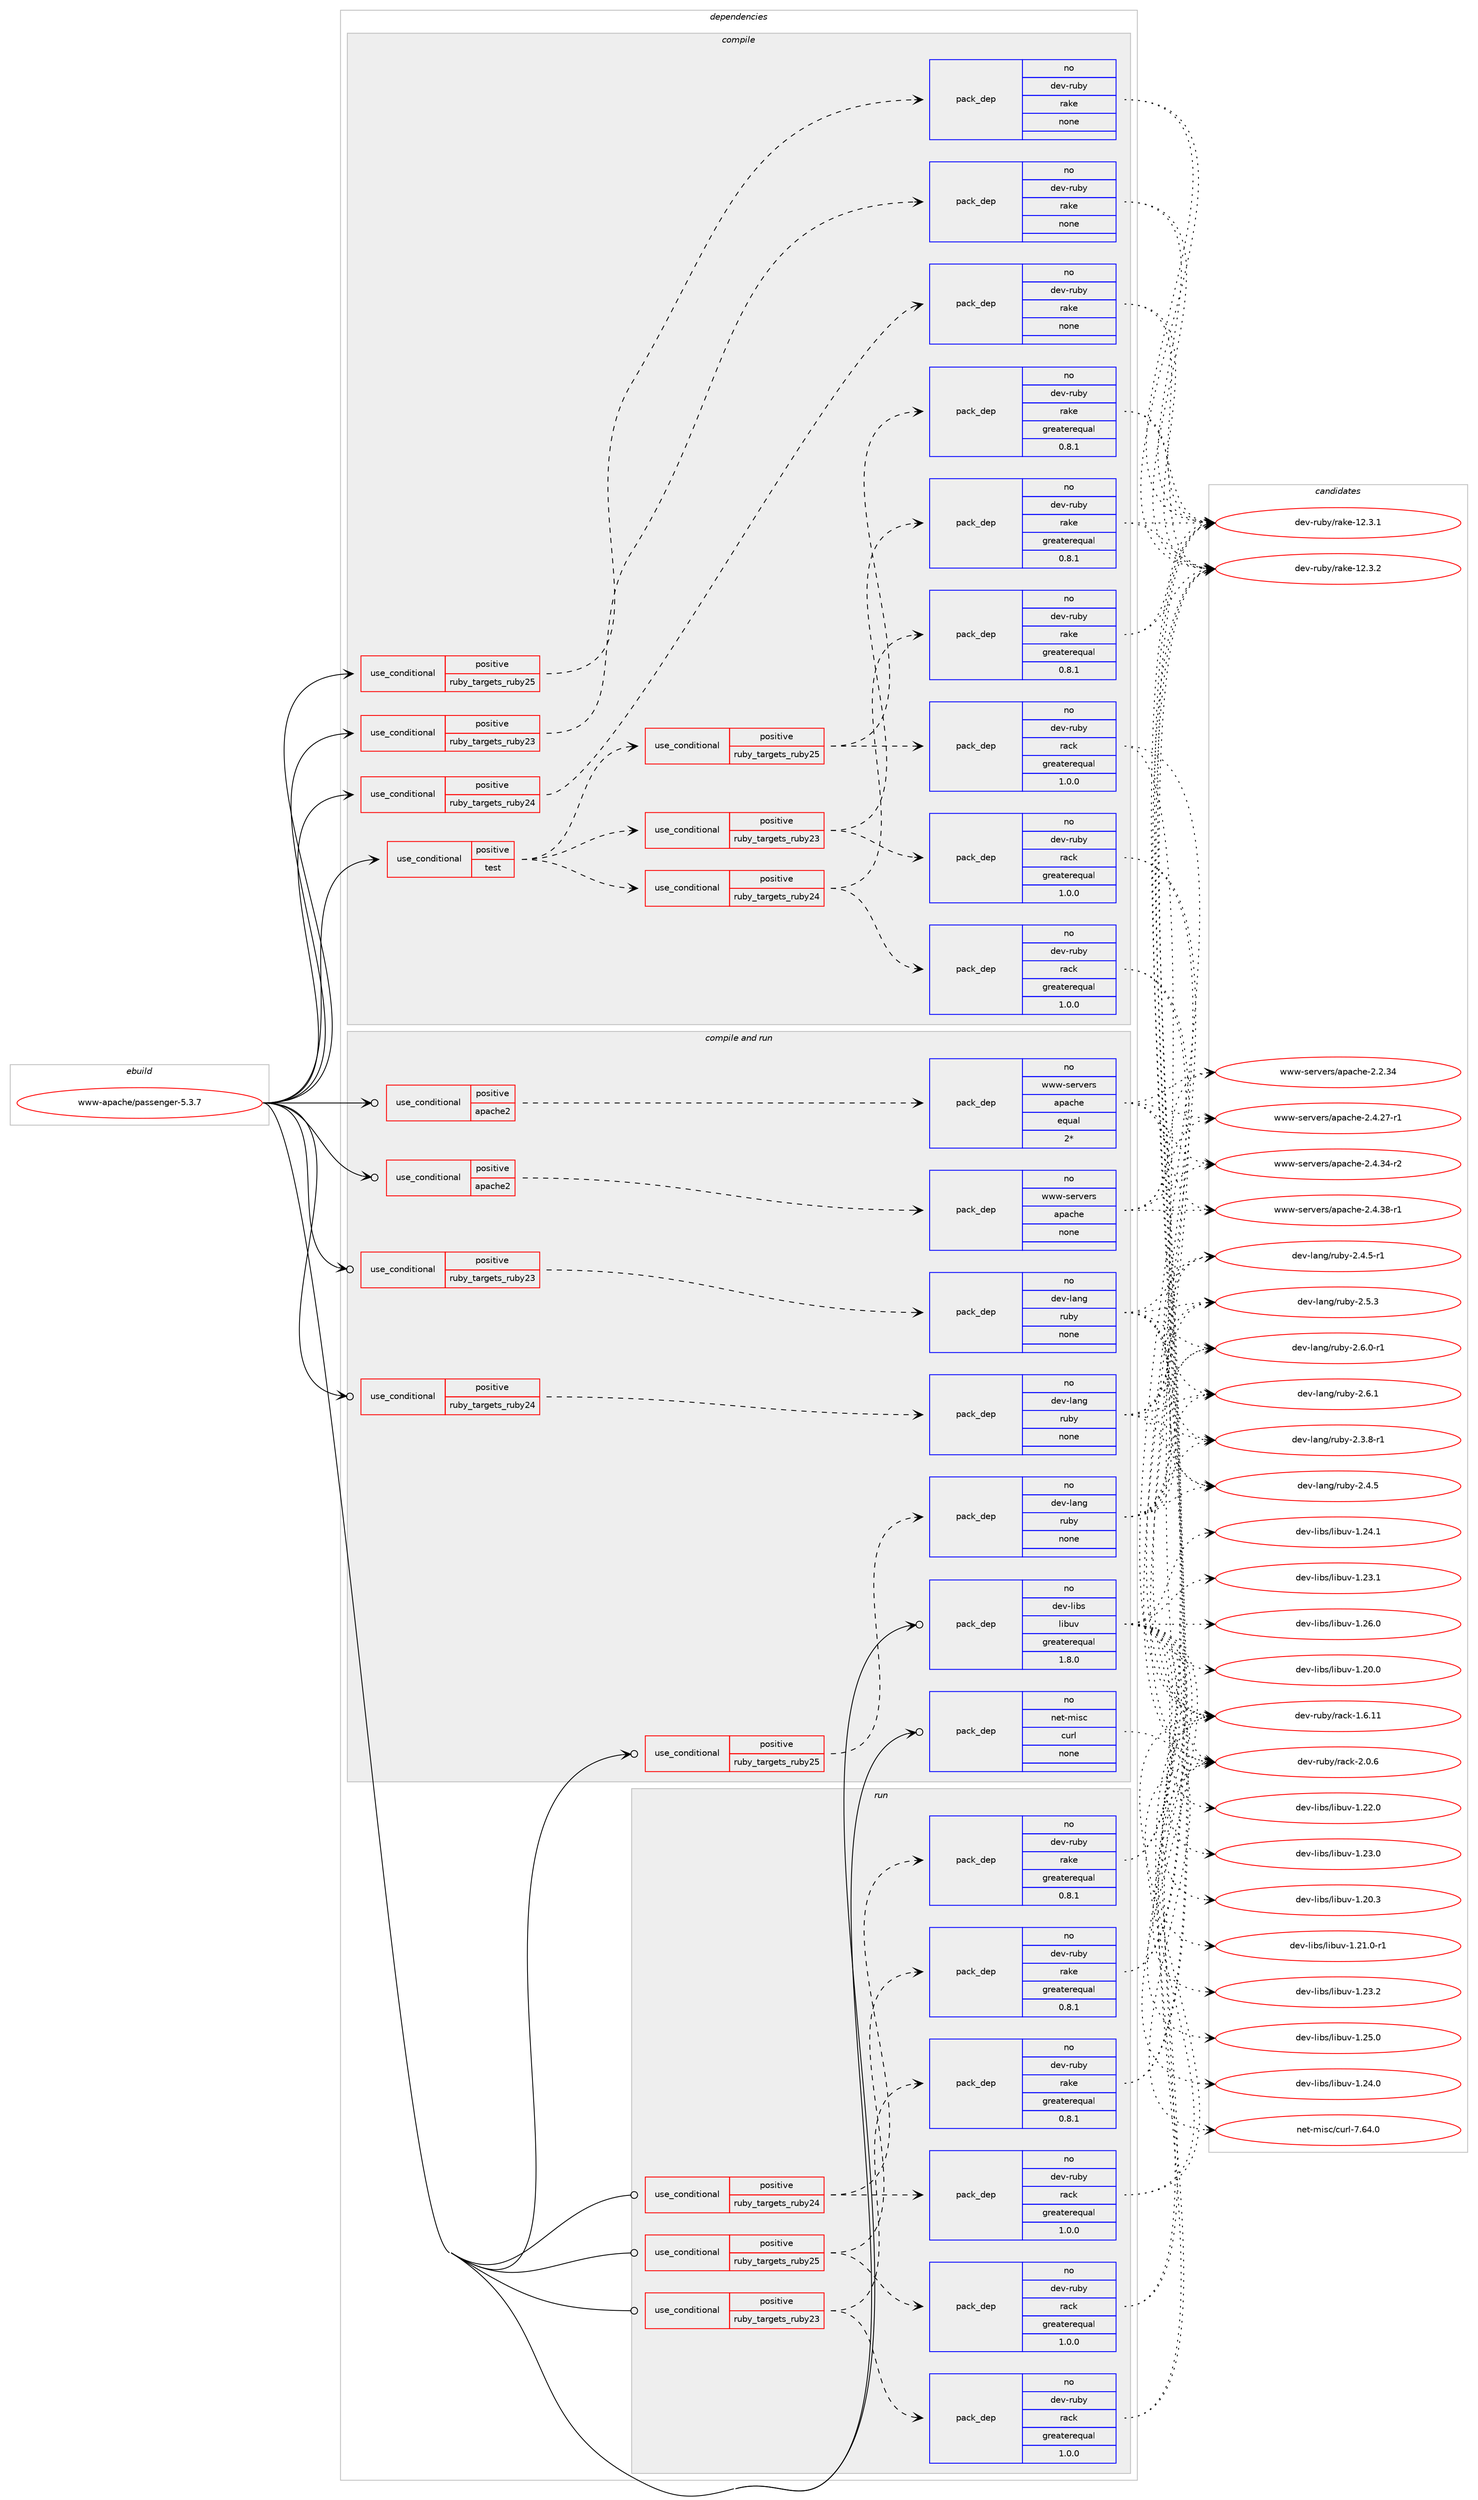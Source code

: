 digraph prolog {

# *************
# Graph options
# *************

newrank=true;
concentrate=true;
compound=true;
graph [rankdir=LR,fontname=Helvetica,fontsize=10,ranksep=1.5];#, ranksep=2.5, nodesep=0.2];
edge  [arrowhead=vee];
node  [fontname=Helvetica,fontsize=10];

# **********
# The ebuild
# **********

subgraph cluster_leftcol {
color=gray;
rank=same;
label=<<i>ebuild</i>>;
id [label="www-apache/passenger-5.3.7", color=red, width=4, href="../www-apache/passenger-5.3.7.svg"];
}

# ****************
# The dependencies
# ****************

subgraph cluster_midcol {
color=gray;
label=<<i>dependencies</i>>;
subgraph cluster_compile {
fillcolor="#eeeeee";
style=filled;
label=<<i>compile</i>>;
subgraph cond462864 {
dependency1743720 [label=<<TABLE BORDER="0" CELLBORDER="1" CELLSPACING="0" CELLPADDING="4"><TR><TD ROWSPAN="3" CELLPADDING="10">use_conditional</TD></TR><TR><TD>positive</TD></TR><TR><TD>ruby_targets_ruby23</TD></TR></TABLE>>, shape=none, color=red];
subgraph pack1251727 {
dependency1743721 [label=<<TABLE BORDER="0" CELLBORDER="1" CELLSPACING="0" CELLPADDING="4" WIDTH="220"><TR><TD ROWSPAN="6" CELLPADDING="30">pack_dep</TD></TR><TR><TD WIDTH="110">no</TD></TR><TR><TD>dev-ruby</TD></TR><TR><TD>rake</TD></TR><TR><TD>none</TD></TR><TR><TD></TD></TR></TABLE>>, shape=none, color=blue];
}
dependency1743720:e -> dependency1743721:w [weight=20,style="dashed",arrowhead="vee"];
}
id:e -> dependency1743720:w [weight=20,style="solid",arrowhead="vee"];
subgraph cond462865 {
dependency1743722 [label=<<TABLE BORDER="0" CELLBORDER="1" CELLSPACING="0" CELLPADDING="4"><TR><TD ROWSPAN="3" CELLPADDING="10">use_conditional</TD></TR><TR><TD>positive</TD></TR><TR><TD>ruby_targets_ruby24</TD></TR></TABLE>>, shape=none, color=red];
subgraph pack1251728 {
dependency1743723 [label=<<TABLE BORDER="0" CELLBORDER="1" CELLSPACING="0" CELLPADDING="4" WIDTH="220"><TR><TD ROWSPAN="6" CELLPADDING="30">pack_dep</TD></TR><TR><TD WIDTH="110">no</TD></TR><TR><TD>dev-ruby</TD></TR><TR><TD>rake</TD></TR><TR><TD>none</TD></TR><TR><TD></TD></TR></TABLE>>, shape=none, color=blue];
}
dependency1743722:e -> dependency1743723:w [weight=20,style="dashed",arrowhead="vee"];
}
id:e -> dependency1743722:w [weight=20,style="solid",arrowhead="vee"];
subgraph cond462866 {
dependency1743724 [label=<<TABLE BORDER="0" CELLBORDER="1" CELLSPACING="0" CELLPADDING="4"><TR><TD ROWSPAN="3" CELLPADDING="10">use_conditional</TD></TR><TR><TD>positive</TD></TR><TR><TD>ruby_targets_ruby25</TD></TR></TABLE>>, shape=none, color=red];
subgraph pack1251729 {
dependency1743725 [label=<<TABLE BORDER="0" CELLBORDER="1" CELLSPACING="0" CELLPADDING="4" WIDTH="220"><TR><TD ROWSPAN="6" CELLPADDING="30">pack_dep</TD></TR><TR><TD WIDTH="110">no</TD></TR><TR><TD>dev-ruby</TD></TR><TR><TD>rake</TD></TR><TR><TD>none</TD></TR><TR><TD></TD></TR></TABLE>>, shape=none, color=blue];
}
dependency1743724:e -> dependency1743725:w [weight=20,style="dashed",arrowhead="vee"];
}
id:e -> dependency1743724:w [weight=20,style="solid",arrowhead="vee"];
subgraph cond462867 {
dependency1743726 [label=<<TABLE BORDER="0" CELLBORDER="1" CELLSPACING="0" CELLPADDING="4"><TR><TD ROWSPAN="3" CELLPADDING="10">use_conditional</TD></TR><TR><TD>positive</TD></TR><TR><TD>test</TD></TR></TABLE>>, shape=none, color=red];
subgraph cond462868 {
dependency1743727 [label=<<TABLE BORDER="0" CELLBORDER="1" CELLSPACING="0" CELLPADDING="4"><TR><TD ROWSPAN="3" CELLPADDING="10">use_conditional</TD></TR><TR><TD>positive</TD></TR><TR><TD>ruby_targets_ruby23</TD></TR></TABLE>>, shape=none, color=red];
subgraph pack1251730 {
dependency1743728 [label=<<TABLE BORDER="0" CELLBORDER="1" CELLSPACING="0" CELLPADDING="4" WIDTH="220"><TR><TD ROWSPAN="6" CELLPADDING="30">pack_dep</TD></TR><TR><TD WIDTH="110">no</TD></TR><TR><TD>dev-ruby</TD></TR><TR><TD>rack</TD></TR><TR><TD>greaterequal</TD></TR><TR><TD>1.0.0</TD></TR></TABLE>>, shape=none, color=blue];
}
dependency1743727:e -> dependency1743728:w [weight=20,style="dashed",arrowhead="vee"];
subgraph pack1251731 {
dependency1743729 [label=<<TABLE BORDER="0" CELLBORDER="1" CELLSPACING="0" CELLPADDING="4" WIDTH="220"><TR><TD ROWSPAN="6" CELLPADDING="30">pack_dep</TD></TR><TR><TD WIDTH="110">no</TD></TR><TR><TD>dev-ruby</TD></TR><TR><TD>rake</TD></TR><TR><TD>greaterequal</TD></TR><TR><TD>0.8.1</TD></TR></TABLE>>, shape=none, color=blue];
}
dependency1743727:e -> dependency1743729:w [weight=20,style="dashed",arrowhead="vee"];
}
dependency1743726:e -> dependency1743727:w [weight=20,style="dashed",arrowhead="vee"];
subgraph cond462869 {
dependency1743730 [label=<<TABLE BORDER="0" CELLBORDER="1" CELLSPACING="0" CELLPADDING="4"><TR><TD ROWSPAN="3" CELLPADDING="10">use_conditional</TD></TR><TR><TD>positive</TD></TR><TR><TD>ruby_targets_ruby24</TD></TR></TABLE>>, shape=none, color=red];
subgraph pack1251732 {
dependency1743731 [label=<<TABLE BORDER="0" CELLBORDER="1" CELLSPACING="0" CELLPADDING="4" WIDTH="220"><TR><TD ROWSPAN="6" CELLPADDING="30">pack_dep</TD></TR><TR><TD WIDTH="110">no</TD></TR><TR><TD>dev-ruby</TD></TR><TR><TD>rack</TD></TR><TR><TD>greaterequal</TD></TR><TR><TD>1.0.0</TD></TR></TABLE>>, shape=none, color=blue];
}
dependency1743730:e -> dependency1743731:w [weight=20,style="dashed",arrowhead="vee"];
subgraph pack1251733 {
dependency1743732 [label=<<TABLE BORDER="0" CELLBORDER="1" CELLSPACING="0" CELLPADDING="4" WIDTH="220"><TR><TD ROWSPAN="6" CELLPADDING="30">pack_dep</TD></TR><TR><TD WIDTH="110">no</TD></TR><TR><TD>dev-ruby</TD></TR><TR><TD>rake</TD></TR><TR><TD>greaterequal</TD></TR><TR><TD>0.8.1</TD></TR></TABLE>>, shape=none, color=blue];
}
dependency1743730:e -> dependency1743732:w [weight=20,style="dashed",arrowhead="vee"];
}
dependency1743726:e -> dependency1743730:w [weight=20,style="dashed",arrowhead="vee"];
subgraph cond462870 {
dependency1743733 [label=<<TABLE BORDER="0" CELLBORDER="1" CELLSPACING="0" CELLPADDING="4"><TR><TD ROWSPAN="3" CELLPADDING="10">use_conditional</TD></TR><TR><TD>positive</TD></TR><TR><TD>ruby_targets_ruby25</TD></TR></TABLE>>, shape=none, color=red];
subgraph pack1251734 {
dependency1743734 [label=<<TABLE BORDER="0" CELLBORDER="1" CELLSPACING="0" CELLPADDING="4" WIDTH="220"><TR><TD ROWSPAN="6" CELLPADDING="30">pack_dep</TD></TR><TR><TD WIDTH="110">no</TD></TR><TR><TD>dev-ruby</TD></TR><TR><TD>rack</TD></TR><TR><TD>greaterequal</TD></TR><TR><TD>1.0.0</TD></TR></TABLE>>, shape=none, color=blue];
}
dependency1743733:e -> dependency1743734:w [weight=20,style="dashed",arrowhead="vee"];
subgraph pack1251735 {
dependency1743735 [label=<<TABLE BORDER="0" CELLBORDER="1" CELLSPACING="0" CELLPADDING="4" WIDTH="220"><TR><TD ROWSPAN="6" CELLPADDING="30">pack_dep</TD></TR><TR><TD WIDTH="110">no</TD></TR><TR><TD>dev-ruby</TD></TR><TR><TD>rake</TD></TR><TR><TD>greaterequal</TD></TR><TR><TD>0.8.1</TD></TR></TABLE>>, shape=none, color=blue];
}
dependency1743733:e -> dependency1743735:w [weight=20,style="dashed",arrowhead="vee"];
}
dependency1743726:e -> dependency1743733:w [weight=20,style="dashed",arrowhead="vee"];
}
id:e -> dependency1743726:w [weight=20,style="solid",arrowhead="vee"];
}
subgraph cluster_compileandrun {
fillcolor="#eeeeee";
style=filled;
label=<<i>compile and run</i>>;
subgraph cond462871 {
dependency1743736 [label=<<TABLE BORDER="0" CELLBORDER="1" CELLSPACING="0" CELLPADDING="4"><TR><TD ROWSPAN="3" CELLPADDING="10">use_conditional</TD></TR><TR><TD>positive</TD></TR><TR><TD>apache2</TD></TR></TABLE>>, shape=none, color=red];
subgraph pack1251736 {
dependency1743737 [label=<<TABLE BORDER="0" CELLBORDER="1" CELLSPACING="0" CELLPADDING="4" WIDTH="220"><TR><TD ROWSPAN="6" CELLPADDING="30">pack_dep</TD></TR><TR><TD WIDTH="110">no</TD></TR><TR><TD>www-servers</TD></TR><TR><TD>apache</TD></TR><TR><TD>equal</TD></TR><TR><TD>2*</TD></TR></TABLE>>, shape=none, color=blue];
}
dependency1743736:e -> dependency1743737:w [weight=20,style="dashed",arrowhead="vee"];
}
id:e -> dependency1743736:w [weight=20,style="solid",arrowhead="odotvee"];
subgraph cond462872 {
dependency1743738 [label=<<TABLE BORDER="0" CELLBORDER="1" CELLSPACING="0" CELLPADDING="4"><TR><TD ROWSPAN="3" CELLPADDING="10">use_conditional</TD></TR><TR><TD>positive</TD></TR><TR><TD>apache2</TD></TR></TABLE>>, shape=none, color=red];
subgraph pack1251737 {
dependency1743739 [label=<<TABLE BORDER="0" CELLBORDER="1" CELLSPACING="0" CELLPADDING="4" WIDTH="220"><TR><TD ROWSPAN="6" CELLPADDING="30">pack_dep</TD></TR><TR><TD WIDTH="110">no</TD></TR><TR><TD>www-servers</TD></TR><TR><TD>apache</TD></TR><TR><TD>none</TD></TR><TR><TD></TD></TR></TABLE>>, shape=none, color=blue];
}
dependency1743738:e -> dependency1743739:w [weight=20,style="dashed",arrowhead="vee"];
}
id:e -> dependency1743738:w [weight=20,style="solid",arrowhead="odotvee"];
subgraph cond462873 {
dependency1743740 [label=<<TABLE BORDER="0" CELLBORDER="1" CELLSPACING="0" CELLPADDING="4"><TR><TD ROWSPAN="3" CELLPADDING="10">use_conditional</TD></TR><TR><TD>positive</TD></TR><TR><TD>ruby_targets_ruby23</TD></TR></TABLE>>, shape=none, color=red];
subgraph pack1251738 {
dependency1743741 [label=<<TABLE BORDER="0" CELLBORDER="1" CELLSPACING="0" CELLPADDING="4" WIDTH="220"><TR><TD ROWSPAN="6" CELLPADDING="30">pack_dep</TD></TR><TR><TD WIDTH="110">no</TD></TR><TR><TD>dev-lang</TD></TR><TR><TD>ruby</TD></TR><TR><TD>none</TD></TR><TR><TD></TD></TR></TABLE>>, shape=none, color=blue];
}
dependency1743740:e -> dependency1743741:w [weight=20,style="dashed",arrowhead="vee"];
}
id:e -> dependency1743740:w [weight=20,style="solid",arrowhead="odotvee"];
subgraph cond462874 {
dependency1743742 [label=<<TABLE BORDER="0" CELLBORDER="1" CELLSPACING="0" CELLPADDING="4"><TR><TD ROWSPAN="3" CELLPADDING="10">use_conditional</TD></TR><TR><TD>positive</TD></TR><TR><TD>ruby_targets_ruby24</TD></TR></TABLE>>, shape=none, color=red];
subgraph pack1251739 {
dependency1743743 [label=<<TABLE BORDER="0" CELLBORDER="1" CELLSPACING="0" CELLPADDING="4" WIDTH="220"><TR><TD ROWSPAN="6" CELLPADDING="30">pack_dep</TD></TR><TR><TD WIDTH="110">no</TD></TR><TR><TD>dev-lang</TD></TR><TR><TD>ruby</TD></TR><TR><TD>none</TD></TR><TR><TD></TD></TR></TABLE>>, shape=none, color=blue];
}
dependency1743742:e -> dependency1743743:w [weight=20,style="dashed",arrowhead="vee"];
}
id:e -> dependency1743742:w [weight=20,style="solid",arrowhead="odotvee"];
subgraph cond462875 {
dependency1743744 [label=<<TABLE BORDER="0" CELLBORDER="1" CELLSPACING="0" CELLPADDING="4"><TR><TD ROWSPAN="3" CELLPADDING="10">use_conditional</TD></TR><TR><TD>positive</TD></TR><TR><TD>ruby_targets_ruby25</TD></TR></TABLE>>, shape=none, color=red];
subgraph pack1251740 {
dependency1743745 [label=<<TABLE BORDER="0" CELLBORDER="1" CELLSPACING="0" CELLPADDING="4" WIDTH="220"><TR><TD ROWSPAN="6" CELLPADDING="30">pack_dep</TD></TR><TR><TD WIDTH="110">no</TD></TR><TR><TD>dev-lang</TD></TR><TR><TD>ruby</TD></TR><TR><TD>none</TD></TR><TR><TD></TD></TR></TABLE>>, shape=none, color=blue];
}
dependency1743744:e -> dependency1743745:w [weight=20,style="dashed",arrowhead="vee"];
}
id:e -> dependency1743744:w [weight=20,style="solid",arrowhead="odotvee"];
subgraph pack1251741 {
dependency1743746 [label=<<TABLE BORDER="0" CELLBORDER="1" CELLSPACING="0" CELLPADDING="4" WIDTH="220"><TR><TD ROWSPAN="6" CELLPADDING="30">pack_dep</TD></TR><TR><TD WIDTH="110">no</TD></TR><TR><TD>dev-libs</TD></TR><TR><TD>libuv</TD></TR><TR><TD>greaterequal</TD></TR><TR><TD>1.8.0</TD></TR></TABLE>>, shape=none, color=blue];
}
id:e -> dependency1743746:w [weight=20,style="solid",arrowhead="odotvee"];
subgraph pack1251742 {
dependency1743747 [label=<<TABLE BORDER="0" CELLBORDER="1" CELLSPACING="0" CELLPADDING="4" WIDTH="220"><TR><TD ROWSPAN="6" CELLPADDING="30">pack_dep</TD></TR><TR><TD WIDTH="110">no</TD></TR><TR><TD>net-misc</TD></TR><TR><TD>curl</TD></TR><TR><TD>none</TD></TR><TR><TD></TD></TR></TABLE>>, shape=none, color=blue];
}
id:e -> dependency1743747:w [weight=20,style="solid",arrowhead="odotvee"];
}
subgraph cluster_run {
fillcolor="#eeeeee";
style=filled;
label=<<i>run</i>>;
subgraph cond462876 {
dependency1743748 [label=<<TABLE BORDER="0" CELLBORDER="1" CELLSPACING="0" CELLPADDING="4"><TR><TD ROWSPAN="3" CELLPADDING="10">use_conditional</TD></TR><TR><TD>positive</TD></TR><TR><TD>ruby_targets_ruby23</TD></TR></TABLE>>, shape=none, color=red];
subgraph pack1251743 {
dependency1743749 [label=<<TABLE BORDER="0" CELLBORDER="1" CELLSPACING="0" CELLPADDING="4" WIDTH="220"><TR><TD ROWSPAN="6" CELLPADDING="30">pack_dep</TD></TR><TR><TD WIDTH="110">no</TD></TR><TR><TD>dev-ruby</TD></TR><TR><TD>rack</TD></TR><TR><TD>greaterequal</TD></TR><TR><TD>1.0.0</TD></TR></TABLE>>, shape=none, color=blue];
}
dependency1743748:e -> dependency1743749:w [weight=20,style="dashed",arrowhead="vee"];
subgraph pack1251744 {
dependency1743750 [label=<<TABLE BORDER="0" CELLBORDER="1" CELLSPACING="0" CELLPADDING="4" WIDTH="220"><TR><TD ROWSPAN="6" CELLPADDING="30">pack_dep</TD></TR><TR><TD WIDTH="110">no</TD></TR><TR><TD>dev-ruby</TD></TR><TR><TD>rake</TD></TR><TR><TD>greaterequal</TD></TR><TR><TD>0.8.1</TD></TR></TABLE>>, shape=none, color=blue];
}
dependency1743748:e -> dependency1743750:w [weight=20,style="dashed",arrowhead="vee"];
}
id:e -> dependency1743748:w [weight=20,style="solid",arrowhead="odot"];
subgraph cond462877 {
dependency1743751 [label=<<TABLE BORDER="0" CELLBORDER="1" CELLSPACING="0" CELLPADDING="4"><TR><TD ROWSPAN="3" CELLPADDING="10">use_conditional</TD></TR><TR><TD>positive</TD></TR><TR><TD>ruby_targets_ruby24</TD></TR></TABLE>>, shape=none, color=red];
subgraph pack1251745 {
dependency1743752 [label=<<TABLE BORDER="0" CELLBORDER="1" CELLSPACING="0" CELLPADDING="4" WIDTH="220"><TR><TD ROWSPAN="6" CELLPADDING="30">pack_dep</TD></TR><TR><TD WIDTH="110">no</TD></TR><TR><TD>dev-ruby</TD></TR><TR><TD>rack</TD></TR><TR><TD>greaterequal</TD></TR><TR><TD>1.0.0</TD></TR></TABLE>>, shape=none, color=blue];
}
dependency1743751:e -> dependency1743752:w [weight=20,style="dashed",arrowhead="vee"];
subgraph pack1251746 {
dependency1743753 [label=<<TABLE BORDER="0" CELLBORDER="1" CELLSPACING="0" CELLPADDING="4" WIDTH="220"><TR><TD ROWSPAN="6" CELLPADDING="30">pack_dep</TD></TR><TR><TD WIDTH="110">no</TD></TR><TR><TD>dev-ruby</TD></TR><TR><TD>rake</TD></TR><TR><TD>greaterequal</TD></TR><TR><TD>0.8.1</TD></TR></TABLE>>, shape=none, color=blue];
}
dependency1743751:e -> dependency1743753:w [weight=20,style="dashed",arrowhead="vee"];
}
id:e -> dependency1743751:w [weight=20,style="solid",arrowhead="odot"];
subgraph cond462878 {
dependency1743754 [label=<<TABLE BORDER="0" CELLBORDER="1" CELLSPACING="0" CELLPADDING="4"><TR><TD ROWSPAN="3" CELLPADDING="10">use_conditional</TD></TR><TR><TD>positive</TD></TR><TR><TD>ruby_targets_ruby25</TD></TR></TABLE>>, shape=none, color=red];
subgraph pack1251747 {
dependency1743755 [label=<<TABLE BORDER="0" CELLBORDER="1" CELLSPACING="0" CELLPADDING="4" WIDTH="220"><TR><TD ROWSPAN="6" CELLPADDING="30">pack_dep</TD></TR><TR><TD WIDTH="110">no</TD></TR><TR><TD>dev-ruby</TD></TR><TR><TD>rack</TD></TR><TR><TD>greaterequal</TD></TR><TR><TD>1.0.0</TD></TR></TABLE>>, shape=none, color=blue];
}
dependency1743754:e -> dependency1743755:w [weight=20,style="dashed",arrowhead="vee"];
subgraph pack1251748 {
dependency1743756 [label=<<TABLE BORDER="0" CELLBORDER="1" CELLSPACING="0" CELLPADDING="4" WIDTH="220"><TR><TD ROWSPAN="6" CELLPADDING="30">pack_dep</TD></TR><TR><TD WIDTH="110">no</TD></TR><TR><TD>dev-ruby</TD></TR><TR><TD>rake</TD></TR><TR><TD>greaterequal</TD></TR><TR><TD>0.8.1</TD></TR></TABLE>>, shape=none, color=blue];
}
dependency1743754:e -> dependency1743756:w [weight=20,style="dashed",arrowhead="vee"];
}
id:e -> dependency1743754:w [weight=20,style="solid",arrowhead="odot"];
}
}

# **************
# The candidates
# **************

subgraph cluster_choices {
rank=same;
color=gray;
label=<<i>candidates</i>>;

subgraph choice1251727 {
color=black;
nodesep=1;
choice1001011184511411798121471149710710145495046514649 [label="dev-ruby/rake-12.3.1", color=red, width=4,href="../dev-ruby/rake-12.3.1.svg"];
choice1001011184511411798121471149710710145495046514650 [label="dev-ruby/rake-12.3.2", color=red, width=4,href="../dev-ruby/rake-12.3.2.svg"];
dependency1743721:e -> choice1001011184511411798121471149710710145495046514649:w [style=dotted,weight="100"];
dependency1743721:e -> choice1001011184511411798121471149710710145495046514650:w [style=dotted,weight="100"];
}
subgraph choice1251728 {
color=black;
nodesep=1;
choice1001011184511411798121471149710710145495046514649 [label="dev-ruby/rake-12.3.1", color=red, width=4,href="../dev-ruby/rake-12.3.1.svg"];
choice1001011184511411798121471149710710145495046514650 [label="dev-ruby/rake-12.3.2", color=red, width=4,href="../dev-ruby/rake-12.3.2.svg"];
dependency1743723:e -> choice1001011184511411798121471149710710145495046514649:w [style=dotted,weight="100"];
dependency1743723:e -> choice1001011184511411798121471149710710145495046514650:w [style=dotted,weight="100"];
}
subgraph choice1251729 {
color=black;
nodesep=1;
choice1001011184511411798121471149710710145495046514649 [label="dev-ruby/rake-12.3.1", color=red, width=4,href="../dev-ruby/rake-12.3.1.svg"];
choice1001011184511411798121471149710710145495046514650 [label="dev-ruby/rake-12.3.2", color=red, width=4,href="../dev-ruby/rake-12.3.2.svg"];
dependency1743725:e -> choice1001011184511411798121471149710710145495046514649:w [style=dotted,weight="100"];
dependency1743725:e -> choice1001011184511411798121471149710710145495046514650:w [style=dotted,weight="100"];
}
subgraph choice1251730 {
color=black;
nodesep=1;
choice100101118451141179812147114979910745494654464949 [label="dev-ruby/rack-1.6.11", color=red, width=4,href="../dev-ruby/rack-1.6.11.svg"];
choice1001011184511411798121471149799107455046484654 [label="dev-ruby/rack-2.0.6", color=red, width=4,href="../dev-ruby/rack-2.0.6.svg"];
dependency1743728:e -> choice100101118451141179812147114979910745494654464949:w [style=dotted,weight="100"];
dependency1743728:e -> choice1001011184511411798121471149799107455046484654:w [style=dotted,weight="100"];
}
subgraph choice1251731 {
color=black;
nodesep=1;
choice1001011184511411798121471149710710145495046514649 [label="dev-ruby/rake-12.3.1", color=red, width=4,href="../dev-ruby/rake-12.3.1.svg"];
choice1001011184511411798121471149710710145495046514650 [label="dev-ruby/rake-12.3.2", color=red, width=4,href="../dev-ruby/rake-12.3.2.svg"];
dependency1743729:e -> choice1001011184511411798121471149710710145495046514649:w [style=dotted,weight="100"];
dependency1743729:e -> choice1001011184511411798121471149710710145495046514650:w [style=dotted,weight="100"];
}
subgraph choice1251732 {
color=black;
nodesep=1;
choice100101118451141179812147114979910745494654464949 [label="dev-ruby/rack-1.6.11", color=red, width=4,href="../dev-ruby/rack-1.6.11.svg"];
choice1001011184511411798121471149799107455046484654 [label="dev-ruby/rack-2.0.6", color=red, width=4,href="../dev-ruby/rack-2.0.6.svg"];
dependency1743731:e -> choice100101118451141179812147114979910745494654464949:w [style=dotted,weight="100"];
dependency1743731:e -> choice1001011184511411798121471149799107455046484654:w [style=dotted,weight="100"];
}
subgraph choice1251733 {
color=black;
nodesep=1;
choice1001011184511411798121471149710710145495046514649 [label="dev-ruby/rake-12.3.1", color=red, width=4,href="../dev-ruby/rake-12.3.1.svg"];
choice1001011184511411798121471149710710145495046514650 [label="dev-ruby/rake-12.3.2", color=red, width=4,href="../dev-ruby/rake-12.3.2.svg"];
dependency1743732:e -> choice1001011184511411798121471149710710145495046514649:w [style=dotted,weight="100"];
dependency1743732:e -> choice1001011184511411798121471149710710145495046514650:w [style=dotted,weight="100"];
}
subgraph choice1251734 {
color=black;
nodesep=1;
choice100101118451141179812147114979910745494654464949 [label="dev-ruby/rack-1.6.11", color=red, width=4,href="../dev-ruby/rack-1.6.11.svg"];
choice1001011184511411798121471149799107455046484654 [label="dev-ruby/rack-2.0.6", color=red, width=4,href="../dev-ruby/rack-2.0.6.svg"];
dependency1743734:e -> choice100101118451141179812147114979910745494654464949:w [style=dotted,weight="100"];
dependency1743734:e -> choice1001011184511411798121471149799107455046484654:w [style=dotted,weight="100"];
}
subgraph choice1251735 {
color=black;
nodesep=1;
choice1001011184511411798121471149710710145495046514649 [label="dev-ruby/rake-12.3.1", color=red, width=4,href="../dev-ruby/rake-12.3.1.svg"];
choice1001011184511411798121471149710710145495046514650 [label="dev-ruby/rake-12.3.2", color=red, width=4,href="../dev-ruby/rake-12.3.2.svg"];
dependency1743735:e -> choice1001011184511411798121471149710710145495046514649:w [style=dotted,weight="100"];
dependency1743735:e -> choice1001011184511411798121471149710710145495046514650:w [style=dotted,weight="100"];
}
subgraph choice1251736 {
color=black;
nodesep=1;
choice119119119451151011141181011141154797112979910410145504650465152 [label="www-servers/apache-2.2.34", color=red, width=4,href="../www-servers/apache-2.2.34.svg"];
choice1191191194511510111411810111411547971129799104101455046524650554511449 [label="www-servers/apache-2.4.27-r1", color=red, width=4,href="../www-servers/apache-2.4.27-r1.svg"];
choice1191191194511510111411810111411547971129799104101455046524651524511450 [label="www-servers/apache-2.4.34-r2", color=red, width=4,href="../www-servers/apache-2.4.34-r2.svg"];
choice1191191194511510111411810111411547971129799104101455046524651564511449 [label="www-servers/apache-2.4.38-r1", color=red, width=4,href="../www-servers/apache-2.4.38-r1.svg"];
dependency1743737:e -> choice119119119451151011141181011141154797112979910410145504650465152:w [style=dotted,weight="100"];
dependency1743737:e -> choice1191191194511510111411810111411547971129799104101455046524650554511449:w [style=dotted,weight="100"];
dependency1743737:e -> choice1191191194511510111411810111411547971129799104101455046524651524511450:w [style=dotted,weight="100"];
dependency1743737:e -> choice1191191194511510111411810111411547971129799104101455046524651564511449:w [style=dotted,weight="100"];
}
subgraph choice1251737 {
color=black;
nodesep=1;
choice119119119451151011141181011141154797112979910410145504650465152 [label="www-servers/apache-2.2.34", color=red, width=4,href="../www-servers/apache-2.2.34.svg"];
choice1191191194511510111411810111411547971129799104101455046524650554511449 [label="www-servers/apache-2.4.27-r1", color=red, width=4,href="../www-servers/apache-2.4.27-r1.svg"];
choice1191191194511510111411810111411547971129799104101455046524651524511450 [label="www-servers/apache-2.4.34-r2", color=red, width=4,href="../www-servers/apache-2.4.34-r2.svg"];
choice1191191194511510111411810111411547971129799104101455046524651564511449 [label="www-servers/apache-2.4.38-r1", color=red, width=4,href="../www-servers/apache-2.4.38-r1.svg"];
dependency1743739:e -> choice119119119451151011141181011141154797112979910410145504650465152:w [style=dotted,weight="100"];
dependency1743739:e -> choice1191191194511510111411810111411547971129799104101455046524650554511449:w [style=dotted,weight="100"];
dependency1743739:e -> choice1191191194511510111411810111411547971129799104101455046524651524511450:w [style=dotted,weight="100"];
dependency1743739:e -> choice1191191194511510111411810111411547971129799104101455046524651564511449:w [style=dotted,weight="100"];
}
subgraph choice1251738 {
color=black;
nodesep=1;
choice100101118451089711010347114117981214550465146564511449 [label="dev-lang/ruby-2.3.8-r1", color=red, width=4,href="../dev-lang/ruby-2.3.8-r1.svg"];
choice10010111845108971101034711411798121455046524653 [label="dev-lang/ruby-2.4.5", color=red, width=4,href="../dev-lang/ruby-2.4.5.svg"];
choice100101118451089711010347114117981214550465246534511449 [label="dev-lang/ruby-2.4.5-r1", color=red, width=4,href="../dev-lang/ruby-2.4.5-r1.svg"];
choice10010111845108971101034711411798121455046534651 [label="dev-lang/ruby-2.5.3", color=red, width=4,href="../dev-lang/ruby-2.5.3.svg"];
choice100101118451089711010347114117981214550465446484511449 [label="dev-lang/ruby-2.6.0-r1", color=red, width=4,href="../dev-lang/ruby-2.6.0-r1.svg"];
choice10010111845108971101034711411798121455046544649 [label="dev-lang/ruby-2.6.1", color=red, width=4,href="../dev-lang/ruby-2.6.1.svg"];
dependency1743741:e -> choice100101118451089711010347114117981214550465146564511449:w [style=dotted,weight="100"];
dependency1743741:e -> choice10010111845108971101034711411798121455046524653:w [style=dotted,weight="100"];
dependency1743741:e -> choice100101118451089711010347114117981214550465246534511449:w [style=dotted,weight="100"];
dependency1743741:e -> choice10010111845108971101034711411798121455046534651:w [style=dotted,weight="100"];
dependency1743741:e -> choice100101118451089711010347114117981214550465446484511449:w [style=dotted,weight="100"];
dependency1743741:e -> choice10010111845108971101034711411798121455046544649:w [style=dotted,weight="100"];
}
subgraph choice1251739 {
color=black;
nodesep=1;
choice100101118451089711010347114117981214550465146564511449 [label="dev-lang/ruby-2.3.8-r1", color=red, width=4,href="../dev-lang/ruby-2.3.8-r1.svg"];
choice10010111845108971101034711411798121455046524653 [label="dev-lang/ruby-2.4.5", color=red, width=4,href="../dev-lang/ruby-2.4.5.svg"];
choice100101118451089711010347114117981214550465246534511449 [label="dev-lang/ruby-2.4.5-r1", color=red, width=4,href="../dev-lang/ruby-2.4.5-r1.svg"];
choice10010111845108971101034711411798121455046534651 [label="dev-lang/ruby-2.5.3", color=red, width=4,href="../dev-lang/ruby-2.5.3.svg"];
choice100101118451089711010347114117981214550465446484511449 [label="dev-lang/ruby-2.6.0-r1", color=red, width=4,href="../dev-lang/ruby-2.6.0-r1.svg"];
choice10010111845108971101034711411798121455046544649 [label="dev-lang/ruby-2.6.1", color=red, width=4,href="../dev-lang/ruby-2.6.1.svg"];
dependency1743743:e -> choice100101118451089711010347114117981214550465146564511449:w [style=dotted,weight="100"];
dependency1743743:e -> choice10010111845108971101034711411798121455046524653:w [style=dotted,weight="100"];
dependency1743743:e -> choice100101118451089711010347114117981214550465246534511449:w [style=dotted,weight="100"];
dependency1743743:e -> choice10010111845108971101034711411798121455046534651:w [style=dotted,weight="100"];
dependency1743743:e -> choice100101118451089711010347114117981214550465446484511449:w [style=dotted,weight="100"];
dependency1743743:e -> choice10010111845108971101034711411798121455046544649:w [style=dotted,weight="100"];
}
subgraph choice1251740 {
color=black;
nodesep=1;
choice100101118451089711010347114117981214550465146564511449 [label="dev-lang/ruby-2.3.8-r1", color=red, width=4,href="../dev-lang/ruby-2.3.8-r1.svg"];
choice10010111845108971101034711411798121455046524653 [label="dev-lang/ruby-2.4.5", color=red, width=4,href="../dev-lang/ruby-2.4.5.svg"];
choice100101118451089711010347114117981214550465246534511449 [label="dev-lang/ruby-2.4.5-r1", color=red, width=4,href="../dev-lang/ruby-2.4.5-r1.svg"];
choice10010111845108971101034711411798121455046534651 [label="dev-lang/ruby-2.5.3", color=red, width=4,href="../dev-lang/ruby-2.5.3.svg"];
choice100101118451089711010347114117981214550465446484511449 [label="dev-lang/ruby-2.6.0-r1", color=red, width=4,href="../dev-lang/ruby-2.6.0-r1.svg"];
choice10010111845108971101034711411798121455046544649 [label="dev-lang/ruby-2.6.1", color=red, width=4,href="../dev-lang/ruby-2.6.1.svg"];
dependency1743745:e -> choice100101118451089711010347114117981214550465146564511449:w [style=dotted,weight="100"];
dependency1743745:e -> choice10010111845108971101034711411798121455046524653:w [style=dotted,weight="100"];
dependency1743745:e -> choice100101118451089711010347114117981214550465246534511449:w [style=dotted,weight="100"];
dependency1743745:e -> choice10010111845108971101034711411798121455046534651:w [style=dotted,weight="100"];
dependency1743745:e -> choice100101118451089711010347114117981214550465446484511449:w [style=dotted,weight="100"];
dependency1743745:e -> choice10010111845108971101034711411798121455046544649:w [style=dotted,weight="100"];
}
subgraph choice1251741 {
color=black;
nodesep=1;
choice1001011184510810598115471081059811711845494650484648 [label="dev-libs/libuv-1.20.0", color=red, width=4,href="../dev-libs/libuv-1.20.0.svg"];
choice1001011184510810598115471081059811711845494650484651 [label="dev-libs/libuv-1.20.3", color=red, width=4,href="../dev-libs/libuv-1.20.3.svg"];
choice10010111845108105981154710810598117118454946504946484511449 [label="dev-libs/libuv-1.21.0-r1", color=red, width=4,href="../dev-libs/libuv-1.21.0-r1.svg"];
choice1001011184510810598115471081059811711845494650504648 [label="dev-libs/libuv-1.22.0", color=red, width=4,href="../dev-libs/libuv-1.22.0.svg"];
choice1001011184510810598115471081059811711845494650514648 [label="dev-libs/libuv-1.23.0", color=red, width=4,href="../dev-libs/libuv-1.23.0.svg"];
choice1001011184510810598115471081059811711845494650514649 [label="dev-libs/libuv-1.23.1", color=red, width=4,href="../dev-libs/libuv-1.23.1.svg"];
choice1001011184510810598115471081059811711845494650514650 [label="dev-libs/libuv-1.23.2", color=red, width=4,href="../dev-libs/libuv-1.23.2.svg"];
choice1001011184510810598115471081059811711845494650524648 [label="dev-libs/libuv-1.24.0", color=red, width=4,href="../dev-libs/libuv-1.24.0.svg"];
choice1001011184510810598115471081059811711845494650524649 [label="dev-libs/libuv-1.24.1", color=red, width=4,href="../dev-libs/libuv-1.24.1.svg"];
choice1001011184510810598115471081059811711845494650534648 [label="dev-libs/libuv-1.25.0", color=red, width=4,href="../dev-libs/libuv-1.25.0.svg"];
choice1001011184510810598115471081059811711845494650544648 [label="dev-libs/libuv-1.26.0", color=red, width=4,href="../dev-libs/libuv-1.26.0.svg"];
dependency1743746:e -> choice1001011184510810598115471081059811711845494650484648:w [style=dotted,weight="100"];
dependency1743746:e -> choice1001011184510810598115471081059811711845494650484651:w [style=dotted,weight="100"];
dependency1743746:e -> choice10010111845108105981154710810598117118454946504946484511449:w [style=dotted,weight="100"];
dependency1743746:e -> choice1001011184510810598115471081059811711845494650504648:w [style=dotted,weight="100"];
dependency1743746:e -> choice1001011184510810598115471081059811711845494650514648:w [style=dotted,weight="100"];
dependency1743746:e -> choice1001011184510810598115471081059811711845494650514649:w [style=dotted,weight="100"];
dependency1743746:e -> choice1001011184510810598115471081059811711845494650514650:w [style=dotted,weight="100"];
dependency1743746:e -> choice1001011184510810598115471081059811711845494650524648:w [style=dotted,weight="100"];
dependency1743746:e -> choice1001011184510810598115471081059811711845494650524649:w [style=dotted,weight="100"];
dependency1743746:e -> choice1001011184510810598115471081059811711845494650534648:w [style=dotted,weight="100"];
dependency1743746:e -> choice1001011184510810598115471081059811711845494650544648:w [style=dotted,weight="100"];
}
subgraph choice1251742 {
color=black;
nodesep=1;
choice1101011164510910511599479911711410845554654524648 [label="net-misc/curl-7.64.0", color=red, width=4,href="../net-misc/curl-7.64.0.svg"];
dependency1743747:e -> choice1101011164510910511599479911711410845554654524648:w [style=dotted,weight="100"];
}
subgraph choice1251743 {
color=black;
nodesep=1;
choice100101118451141179812147114979910745494654464949 [label="dev-ruby/rack-1.6.11", color=red, width=4,href="../dev-ruby/rack-1.6.11.svg"];
choice1001011184511411798121471149799107455046484654 [label="dev-ruby/rack-2.0.6", color=red, width=4,href="../dev-ruby/rack-2.0.6.svg"];
dependency1743749:e -> choice100101118451141179812147114979910745494654464949:w [style=dotted,weight="100"];
dependency1743749:e -> choice1001011184511411798121471149799107455046484654:w [style=dotted,weight="100"];
}
subgraph choice1251744 {
color=black;
nodesep=1;
choice1001011184511411798121471149710710145495046514649 [label="dev-ruby/rake-12.3.1", color=red, width=4,href="../dev-ruby/rake-12.3.1.svg"];
choice1001011184511411798121471149710710145495046514650 [label="dev-ruby/rake-12.3.2", color=red, width=4,href="../dev-ruby/rake-12.3.2.svg"];
dependency1743750:e -> choice1001011184511411798121471149710710145495046514649:w [style=dotted,weight="100"];
dependency1743750:e -> choice1001011184511411798121471149710710145495046514650:w [style=dotted,weight="100"];
}
subgraph choice1251745 {
color=black;
nodesep=1;
choice100101118451141179812147114979910745494654464949 [label="dev-ruby/rack-1.6.11", color=red, width=4,href="../dev-ruby/rack-1.6.11.svg"];
choice1001011184511411798121471149799107455046484654 [label="dev-ruby/rack-2.0.6", color=red, width=4,href="../dev-ruby/rack-2.0.6.svg"];
dependency1743752:e -> choice100101118451141179812147114979910745494654464949:w [style=dotted,weight="100"];
dependency1743752:e -> choice1001011184511411798121471149799107455046484654:w [style=dotted,weight="100"];
}
subgraph choice1251746 {
color=black;
nodesep=1;
choice1001011184511411798121471149710710145495046514649 [label="dev-ruby/rake-12.3.1", color=red, width=4,href="../dev-ruby/rake-12.3.1.svg"];
choice1001011184511411798121471149710710145495046514650 [label="dev-ruby/rake-12.3.2", color=red, width=4,href="../dev-ruby/rake-12.3.2.svg"];
dependency1743753:e -> choice1001011184511411798121471149710710145495046514649:w [style=dotted,weight="100"];
dependency1743753:e -> choice1001011184511411798121471149710710145495046514650:w [style=dotted,weight="100"];
}
subgraph choice1251747 {
color=black;
nodesep=1;
choice100101118451141179812147114979910745494654464949 [label="dev-ruby/rack-1.6.11", color=red, width=4,href="../dev-ruby/rack-1.6.11.svg"];
choice1001011184511411798121471149799107455046484654 [label="dev-ruby/rack-2.0.6", color=red, width=4,href="../dev-ruby/rack-2.0.6.svg"];
dependency1743755:e -> choice100101118451141179812147114979910745494654464949:w [style=dotted,weight="100"];
dependency1743755:e -> choice1001011184511411798121471149799107455046484654:w [style=dotted,weight="100"];
}
subgraph choice1251748 {
color=black;
nodesep=1;
choice1001011184511411798121471149710710145495046514649 [label="dev-ruby/rake-12.3.1", color=red, width=4,href="../dev-ruby/rake-12.3.1.svg"];
choice1001011184511411798121471149710710145495046514650 [label="dev-ruby/rake-12.3.2", color=red, width=4,href="../dev-ruby/rake-12.3.2.svg"];
dependency1743756:e -> choice1001011184511411798121471149710710145495046514649:w [style=dotted,weight="100"];
dependency1743756:e -> choice1001011184511411798121471149710710145495046514650:w [style=dotted,weight="100"];
}
}

}
